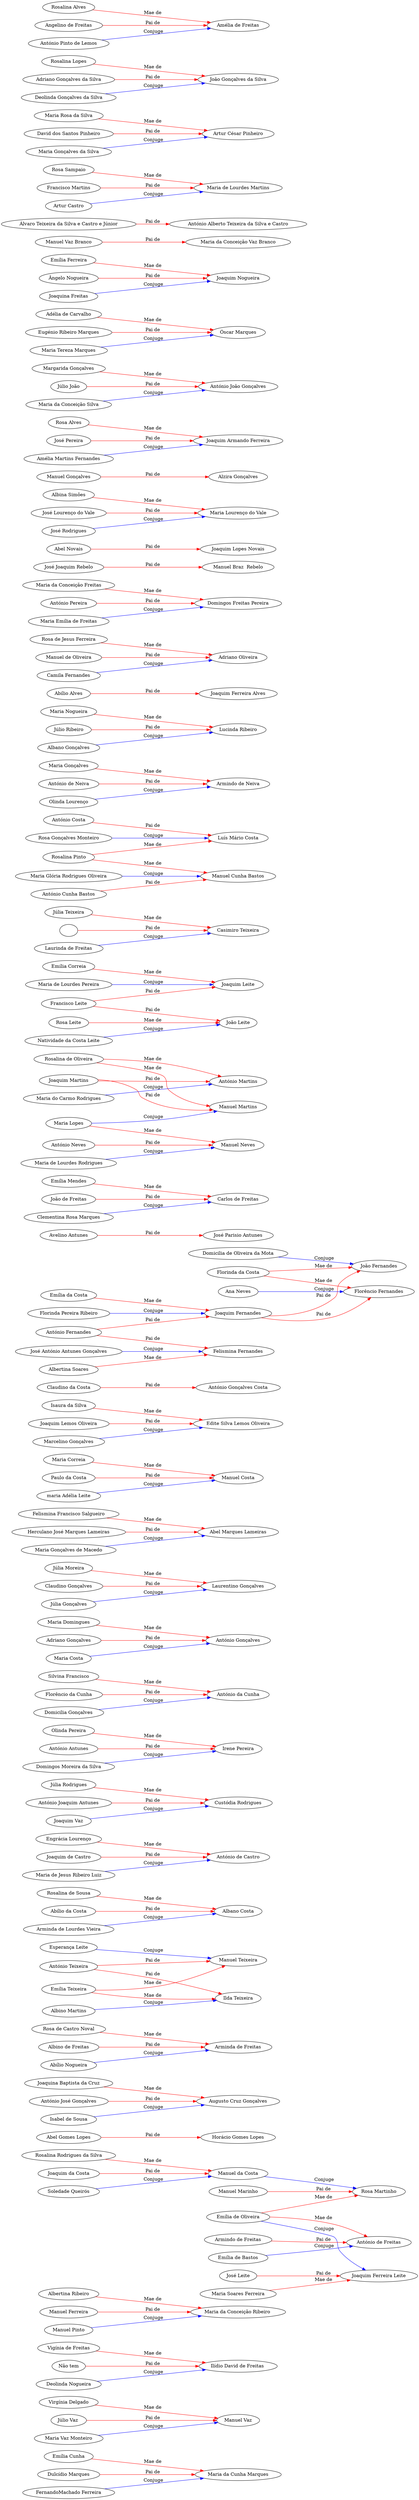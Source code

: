 digraph{
rankdir=LR;
"Emília Cunha" -> "Maria da Cunha Marques"[color=red,label=" Mae de "];
"Dulcídio Marques" -> "Maria da Cunha Marques"[color=red,label=" Pai de "];
"FernandoMachado Ferreira" -> "Maria da Cunha Marques"[color=blue,label=" Conjuge"];
"Virgínia Delgado" -> "Manuel Vaz"[color=red,label=" Mae de "];
"Júlio Vaz " -> "Manuel Vaz"[color=red,label=" Pai de "];
"Maria Vaz Monteiro" -> "Manuel Vaz"[color=blue,label=" Conjuge"];
"Vigínia de Freitas" -> "Ilídio David de Freitas "[color=red,label=" Mae de "];
"Não tem" -> "Ilídio David de Freitas "[color=red,label=" Pai de "];
"Deolinda Nogueira" -> "Ilídio David de Freitas "[color=blue,label=" Conjuge"];
"Albertina Ribeiro" -> "Maria da Conceição Ribeiro "[color=red,label=" Mae de "];
"Manuel Ferreira" -> "Maria da Conceição Ribeiro "[color=red,label=" Pai de "];
"Manuel Pinto" -> "Maria da Conceição Ribeiro "[color=blue,label=" Conjuge"];
"Rosalina Rodrigues da Silva" -> "Manuel da Costa"[color=red,label=" Mae de "];
"Joaquim da Costa" -> "Manuel da Costa"[color=red,label=" Pai de "];
"Soledade Queirós" -> "Manuel da Costa"[color=blue,label=" Conjuge"];
"Abel Gomes Lopes" -> "Horácio Gomes Lopes"[color=red,label=" Pai de "];
"Emília de Oliveira" -> "António de Freitas"[color=red,label=" Mae de "];
"Armindo de Freitas" -> "António de Freitas"[color=red,label=" Pai de "];
"Emília de Bastos" -> "António de Freitas"[color=blue,label=" Conjuge"];
"Joaquina Baptista da Cruz" -> "Augusto Cruz Gonçalves"[color=red,label=" Mae de "];
"António José Gonçalves" -> "Augusto Cruz Gonçalves"[color=red,label=" Pai de "];
"Isabel de Sousa" -> "Augusto Cruz Gonçalves"[color=blue,label=" Conjuge"];
"Rosa de Castro Noval" -> "Arminda de Freitas"[color=red,label=" Mae de "];
"Albino de Freitas" -> "Arminda de Freitas"[color=red,label=" Pai de "];
"Abílio Nogueira" -> "Arminda de Freitas"[color=blue,label=" Conjuge"];
"Emília Teixeira" -> "Ilda Teixeira"[color=red,label=" Mae de "];
"António Teixeira" -> "Ilda Teixeira"[color=red,label=" Pai de "];
"Albino Martins" -> "Ilda Teixeira"[color=blue,label=" Conjuge"];
"Rosalina de Sousa" -> "Albano Costa"[color=red,label=" Mae de "];
"Abílio da Costa" -> "Albano Costa"[color=red,label=" Pai de "];
"Arminda de Lourdes Vieira" -> "Albano Costa"[color=blue,label=" Conjuge"];
"Engrácia Lourenço" -> "António de Castro"[color=red,label=" Mae de "];
"Joaquim de Castro" -> "António de Castro"[color=red,label=" Pai de "];
"Maria de Jesus Ribeiro Luiz" -> "António de Castro"[color=blue,label=" Conjuge"];
"Júlia Rodrigues" -> "Custódia Rodrigues"[color=red,label=" Mae de "];
"António Joaquim Antunes" -> "Custódia Rodrigues"[color=red,label=" Pai de "];
"Joaquim Vaz" -> "Custódia Rodrigues"[color=blue,label=" Conjuge"];
"Olinda Pereira" -> "Irene Pereira"[color=red,label=" Mae de "];
"António Antunes" -> "Irene Pereira"[color=red,label=" Pai de "];
"Domingos Moreira da Silva" -> "Irene Pereira"[color=blue,label=" Conjuge"];
"Silvina Francisco" -> "António da Cunha"[color=red,label=" Mae de "];
"Florêncio da Cunha" -> "António da Cunha"[color=red,label=" Pai de "];
"Domicilia Gonçalves" -> "António da Cunha"[color=blue,label=" Conjuge"];
"Maria Domingues" -> "António Gonçalves"[color=red,label=" Mae de "];
"Adriano Gonçalves" -> "António Gonçalves"[color=red,label=" Pai de "];
"Maria Costa" -> "António Gonçalves"[color=blue,label=" Conjuge"];
"Júlia Moreira" -> "Laurentino Gonçalves"[color=red,label=" Mae de "];
"Claudino Gonçalves" -> "Laurentino Gonçalves"[color=red,label=" Pai de "];
"Júlia Gonçalves" -> "Laurentino Gonçalves"[color=blue,label=" Conjuge"];
"Felismina Francisco Salgueiro" -> "Abel Marques Lameiras"[color=red,label=" Mae de "];
"Herculano José Marques Lameiras" -> "Abel Marques Lameiras"[color=red,label=" Pai de "];
"Maria Gonçalves de Macedo" -> "Abel Marques Lameiras"[color=blue,label=" Conjuge"];
"Maria Correia" -> "Manuel Costa"[color=red,label=" Mae de "];
"Paulo da Costa" -> "Manuel Costa"[color=red,label=" Pai de "];
"maria Adélia Leite" -> "Manuel Costa"[color=blue,label=" Conjuge"];
"Emília Teixeira" -> "Manuel Teixeira"[color=red,label=" Mae de "];
"António Teixeira" -> "Manuel Teixeira"[color=red,label=" Pai de "];
"Esperança Leite" -> "Manuel Teixeira"[color=blue,label=" Conjuge"];
"Isaura da Silva" -> "Edite Silva Lemos Oliveira"[color=red,label=" Mae de "];
"Joaquim Lemos Oliveira" -> "Edite Silva Lemos Oliveira"[color=red,label=" Pai de "];
"Marcelino Gonçalves" -> "Edite Silva Lemos Oliveira"[color=blue,label=" Conjuge"];
"Claudino da Costa" -> "António Gonçalves Costa"[color=red,label=" Pai de "];
"Maria Soares Ferreira" -> "Joaquim Ferreira Leite"[color=red,label=" Mae de "];
"José Leite" -> "Joaquim Ferreira Leite"[color=red,label=" Pai de "];
"Emília de Oliveira" -> "Joaquim Ferreira Leite"[color=blue,label=" Conjuge"];
"Florinda da Costa" -> "Florêncio Fernandes"[color=red,label=" Mae de "];
"Joaquim Fernandes" -> "Florêncio Fernandes"[color=red,label=" Pai de "];
"Ana Neves" -> "Florêncio Fernandes"[color=blue,label=" Conjuge"];
"Avelino Antunes" -> "José Parisio Antunes"[color=red,label=" Pai de "];
"Emília Mendes" -> "Carlos de Freitas"[color=red,label=" Mae de "];
"João de Freitas" -> "Carlos de Freitas"[color=red,label=" Pai de "];
"Clementina Rosa Marques" -> "Carlos de Freitas"[color=blue,label=" Conjuge"];
"Rosalina de Oliveira" -> "António Martins"[color=red,label=" Mae de "];
"Joaquim Martins" -> "António Martins"[color=red,label=" Pai de "];
"Maria do Carmo Rodrigues" -> "António Martins"[color=blue,label=" Conjuge"];
"Rosalina de Oliveira" -> "Manuel Martins"[color=red,label=" Mae de "];
"Joaquim Martins" -> "Manuel Martins"[color=red,label=" Pai de "];
"Maria Lopes" -> "Manuel Martins"[color=blue,label=" Conjuge"];
"Emília Correia" -> "Joaquim Leite"[color=red,label=" Mae de "];
"Francisco Leite" -> "Joaquim Leite"[color=red,label=" Pai de "];
"Maria de Lourdes Pereira" -> "Joaquim Leite"[color=blue,label=" Conjuge"];
"Emília de Oliveira" -> "Rosa Martinho"[color=red,label=" Mae de "];
"Manuel Marinho" -> "Rosa Martinho"[color=red,label=" Pai de "];
"Manuel da Costa" -> "Rosa Martinho"[color=blue,label=" Conjuge"];
"Júlia Teixeira" -> "Casimiro Teixeira"[color=red,label=" Mae de "];
"" -> "Casimiro Teixeira"[color=red,label=" Pai de "];
"Laurinda de Freitas" -> "Casimiro Teixeira"[color=blue,label=" Conjuge"];
"Emília da Costa" -> "Joaquim Fernandes"[color=red,label=" Mae de "];
"António Fernandes" -> "Joaquim Fernandes"[color=red,label=" Pai de "];
"Florinda Pereira Ribeiro" -> "Joaquim Fernandes"[color=blue,label=" Conjuge"];
"Rosalina Pinto" -> "Luís Mário Costa"[color=red,label=" Mae de "];
"António Costa" -> "Luís Mário Costa"[color=red,label=" Pai de "];
"Rosa Gonçalves Monteiro" -> "Luís Mário Costa"[color=blue,label=" Conjuge"];
"Maria Gonçalves" -> "Armindo de Neiva"[color=red,label=" Mae de "];
"António de Neiva" -> "Armindo de Neiva"[color=red,label=" Pai de "];
"Olinda Lourenço" -> "Armindo de Neiva"[color=blue,label=" Conjuge"];
"Maria Nogueira" -> "Lucinda Ribeiro"[color=red,label=" Mae de "];
"Júlio Ribeiro" -> "Lucinda Ribeiro"[color=red,label=" Pai de "];
"Albano Gonçalves" -> "Lucinda Ribeiro"[color=blue,label=" Conjuge"];
"Abílio Alves" -> "Joaquim Ferreira Alves"[color=red,label=" Pai de "];
"Rosa de Jesus Ferreira" -> "Adriano Oliveira"[color=red,label=" Mae de "];
"Manuel de Oliveira" -> "Adriano Oliveira"[color=red,label=" Pai de "];
"Camila Fernandes" -> "Adriano Oliveira"[color=blue,label=" Conjuge"];
"Maria da Conceição Freitas" -> "Domingos Freitas Pereira"[color=red,label=" Mae de "];
"António Pereira" -> "Domingos Freitas Pereira"[color=red,label=" Pai de "];
"Maria Emília de Freitas" -> "Domingos Freitas Pereira"[color=blue,label=" Conjuge"];
"José Joaquim Rebelo" -> "Manuel Braz  Rebelo"[color=red,label=" Pai de "];
"Abel Novais" -> "Joaquim Lopes Novais"[color=red,label=" Pai de "];
"Florinda da Costa" -> "João Fernandes"[color=red,label=" Mae de "];
"Joaquim Fernandes" -> "João Fernandes"[color=red,label=" Pai de "];
"Domicilia de Oliveira da Mota" -> "João Fernandes"[color=blue,label=" Conjuge"];
"Maria Lopes" -> "Manuel Neves"[color=red,label=" Mae de "];
"António Neves" -> "Manuel Neves"[color=red,label=" Pai de "];
"Maria de Lourdes Rodrigues" -> "Manuel Neves"[color=blue,label=" Conjuge"];
"Albina Simões" -> "Maria Lourenço do Vale"[color=red,label=" Mae de "];
"José Lourenço do Vale" -> "Maria Lourenço do Vale"[color=red,label=" Pai de "];
"José Rodrigues" -> "Maria Lourenço do Vale"[color=blue,label=" Conjuge"];
"Rosalina Pinto" -> "Manuel Cunha Bastos"[color=red,label=" Mae de "];
"António Cunha Bastos" -> "Manuel Cunha Bastos"[color=red,label=" Pai de "];
"Maria Glória Rodrigues Oliveira" -> "Manuel Cunha Bastos"[color=blue,label=" Conjuge"];
"Manuel Gonçalves" -> "Alzira Gonçalves"[color=red,label=" Pai de "];
"Rosa Alves" -> "Joaquim Armando Ferreira"[color=red,label=" Mae de "];
"José Pereira" -> "Joaquim Armando Ferreira"[color=red,label=" Pai de "];
"Amélia Martins Fernandes" -> "Joaquim Armando Ferreira"[color=blue,label=" Conjuge"];
"Margarida Gonçalves" -> "António João Gonçalves"[color=red,label=" Mae de "];
"Júlio João" -> "António João Gonçalves"[color=red,label=" Pai de "];
"Maria da Conceição Silva" -> "António João Gonçalves"[color=blue,label=" Conjuge"];
"Adélia de Carvalho" -> "Óscar Marques"[color=red,label=" Mae de "];
"Eugénio Ribeiro Marques" -> "Óscar Marques"[color=red,label=" Pai de "];
"Maria Tereza Marques" -> "Óscar Marques"[color=blue,label=" Conjuge"];
"Albertina Soares" -> "Felismina Fernandes"[color=red,label=" Mae de "];
"António Fernandes" -> "Felismina Fernandes"[color=red,label=" Pai de "];
"José António Antunes Gonçalves" -> "Felismina Fernandes"[color=blue,label=" Conjuge"];
"Emília Ferreira" -> "Joaquim Nogueira"[color=red,label=" Mae de "];
"Ângelo Nogueira" -> "Joaquim Nogueira"[color=red,label=" Pai de "];
"Joaquina Freitas" -> "Joaquim Nogueira"[color=blue,label=" Conjuge"];
"Manuel Vaz Branco" -> "Maria da Conceição Vaz Branco"[color=red,label=" Pai de "];
"Rosa Leite" -> "João Leite"[color=red,label=" Mae de "];
"Francisco Leite" -> "João Leite"[color=red,label=" Pai de "];
"Natividade da Costa Leite" -> "João Leite"[color=blue,label=" Conjuge"];
"Álvaro Teixeira da Silva e Castro e Júnior" -> "António Alberto Teixeira da Silva e Castro"[color=red,label=" Pai de "];
"Rosa Sampaio" -> "Maria de Lourdes Martins"[color=red,label=" Mae de "];
"Francisco Martins" -> "Maria de Lourdes Martins"[color=red,label=" Pai de "];
"Artur Castro" -> "Maria de Lourdes Martins"[color=blue,label=" Conjuge"];
"Maria Rosa da Silva" -> "Artur César Pinheiro"[color=red,label=" Mae de "];
"David dos Santos Pinheiro" -> "Artur César Pinheiro"[color=red,label=" Pai de "];
"Maria Gonçalves da Silva" -> "Artur César Pinheiro"[color=blue,label=" Conjuge"];
"Rosalina Lopes" -> "João Gonçalves da Silva"[color=red,label=" Mae de "];
"Adriano Gonçalves da Silva" -> "João Gonçalves da Silva"[color=red,label=" Pai de "];
"Deolinda Gonçalves da Silva" -> "João Gonçalves da Silva"[color=blue,label=" Conjuge"];
"Rosalina Alves" -> "Amélia de Freitas"[color=red,label=" Mae de "];
"Angelino de Freitas" -> "Amélia de Freitas"[color=red,label=" Pai de "];
"António Pinto de Lemos" -> "Amélia de Freitas"[color=blue,label=" Conjuge"];
}
